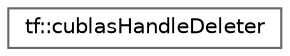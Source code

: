digraph "类继承关系图"
{
 // LATEX_PDF_SIZE
  bgcolor="transparent";
  edge [fontname=Helvetica,fontsize=10,labelfontname=Helvetica,labelfontsize=10];
  node [fontname=Helvetica,fontsize=10,shape=box,height=0.2,width=0.4];
  rankdir="LR";
  Node0 [id="Node000000",label="tf::cublasHandleDeleter",height=0.2,width=0.4,color="grey40", fillcolor="white", style="filled",URL="$structtf_1_1cublas_handle_deleter.html",tooltip=" "];
}
